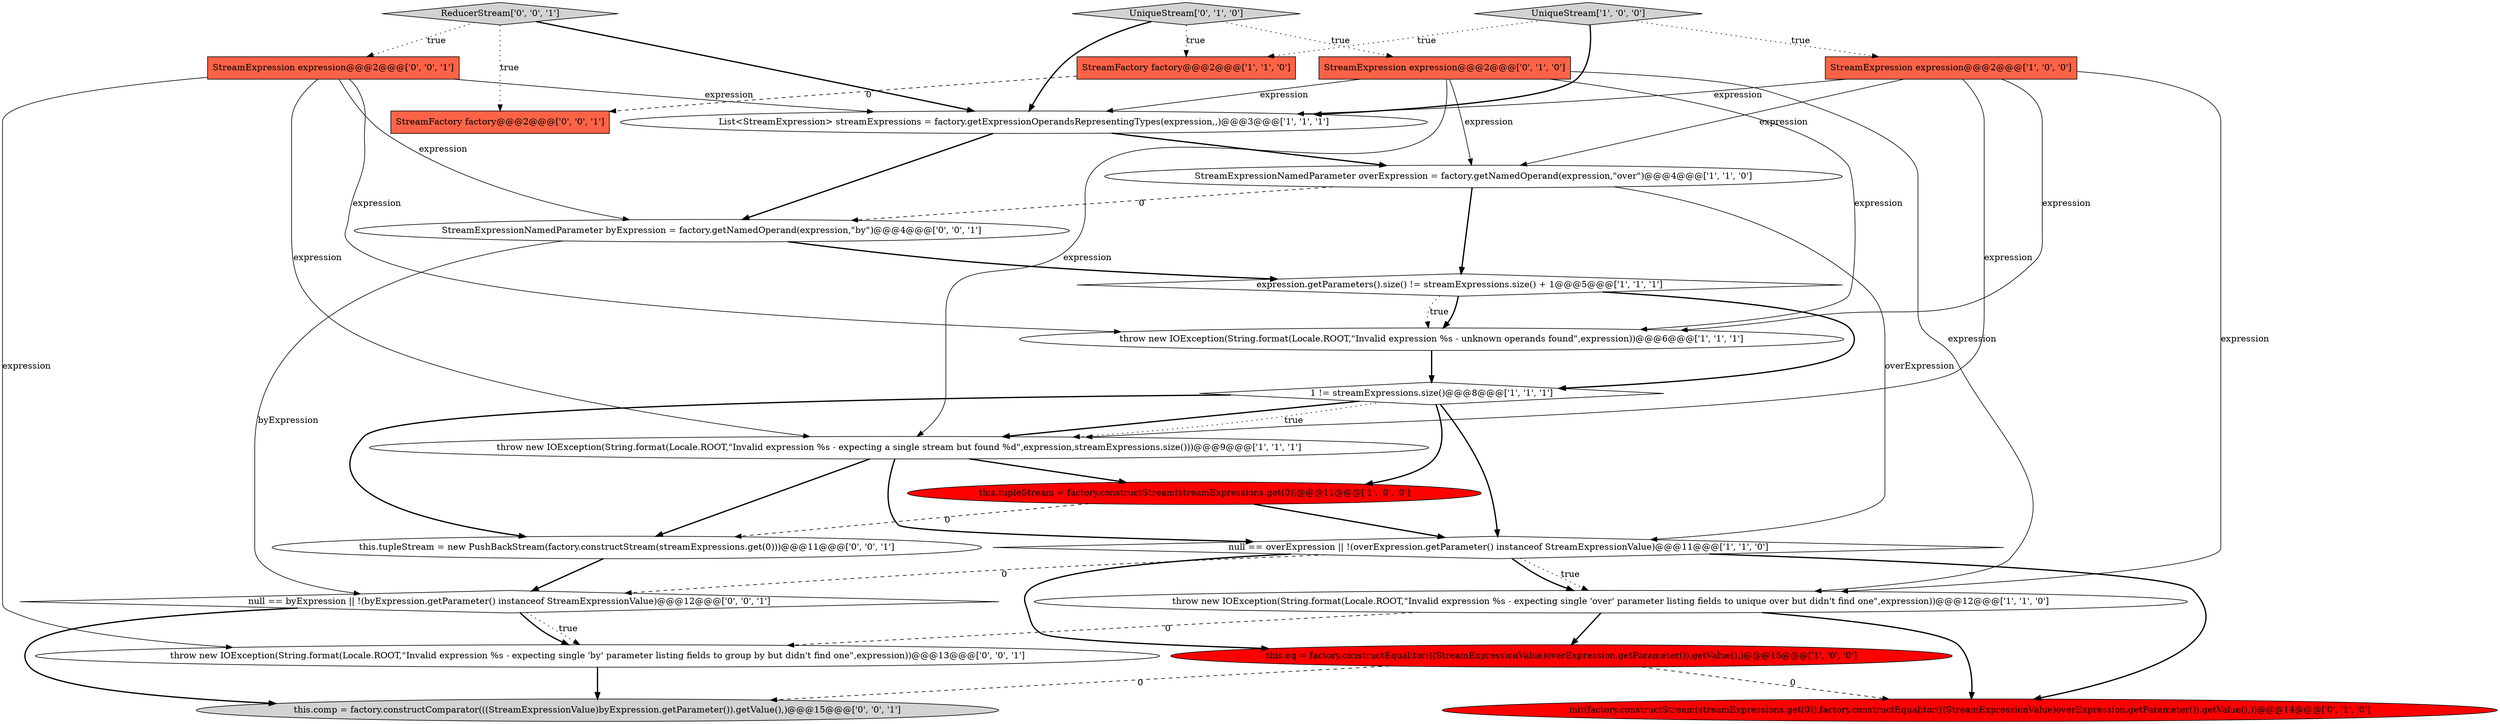 digraph {
1 [style = filled, label = "StreamExpression expression@@@2@@@['1', '0', '0']", fillcolor = tomato, shape = box image = "AAA0AAABBB1BBB"];
2 [style = filled, label = "expression.getParameters().size() != streamExpressions.size() + 1@@@5@@@['1', '1', '1']", fillcolor = white, shape = diamond image = "AAA0AAABBB1BBB"];
0 [style = filled, label = "List<StreamExpression> streamExpressions = factory.getExpressionOperandsRepresentingTypes(expression,,)@@@3@@@['1', '1', '1']", fillcolor = white, shape = ellipse image = "AAA0AAABBB1BBB"];
19 [style = filled, label = "StreamExpressionNamedParameter byExpression = factory.getNamedOperand(expression,\"by\")@@@4@@@['0', '0', '1']", fillcolor = white, shape = ellipse image = "AAA0AAABBB3BBB"];
21 [style = filled, label = "this.comp = factory.constructComparator(((StreamExpressionValue)byExpression.getParameter()).getValue(),)@@@15@@@['0', '0', '1']", fillcolor = lightgray, shape = ellipse image = "AAA0AAABBB3BBB"];
22 [style = filled, label = "null == byExpression || !(byExpression.getParameter() instanceof StreamExpressionValue)@@@12@@@['0', '0', '1']", fillcolor = white, shape = diamond image = "AAA0AAABBB3BBB"];
5 [style = filled, label = "this.tupleStream = factory.constructStream(streamExpressions.get(0))@@@11@@@['1', '0', '0']", fillcolor = red, shape = ellipse image = "AAA1AAABBB1BBB"];
11 [style = filled, label = "null == overExpression || !(overExpression.getParameter() instanceof StreamExpressionValue)@@@11@@@['1', '1', '0']", fillcolor = white, shape = diamond image = "AAA0AAABBB1BBB"];
14 [style = filled, label = "init(factory.constructStream(streamExpressions.get(0)),factory.constructEqualitor(((StreamExpressionValue)overExpression.getParameter()).getValue(),))@@@14@@@['0', '1', '0']", fillcolor = red, shape = ellipse image = "AAA1AAABBB2BBB"];
10 [style = filled, label = "this.eq = factory.constructEqualitor(((StreamExpressionValue)overExpression.getParameter()).getValue(),)@@@15@@@['1', '0', '0']", fillcolor = red, shape = ellipse image = "AAA1AAABBB1BBB"];
3 [style = filled, label = "UniqueStream['1', '0', '0']", fillcolor = lightgray, shape = diamond image = "AAA0AAABBB1BBB"];
7 [style = filled, label = "StreamExpressionNamedParameter overExpression = factory.getNamedOperand(expression,\"over\")@@@4@@@['1', '1', '0']", fillcolor = white, shape = ellipse image = "AAA0AAABBB1BBB"];
13 [style = filled, label = "StreamExpression expression@@@2@@@['0', '1', '0']", fillcolor = tomato, shape = box image = "AAA0AAABBB2BBB"];
23 [style = filled, label = "throw new IOException(String.format(Locale.ROOT,\"Invalid expression %s - expecting single 'by' parameter listing fields to group by but didn't find one\",expression))@@@13@@@['0', '0', '1']", fillcolor = white, shape = ellipse image = "AAA0AAABBB3BBB"];
6 [style = filled, label = "1 != streamExpressions.size()@@@8@@@['1', '1', '1']", fillcolor = white, shape = diamond image = "AAA0AAABBB1BBB"];
8 [style = filled, label = "throw new IOException(String.format(Locale.ROOT,\"Invalid expression %s - expecting a single stream but found %d\",expression,streamExpressions.size()))@@@9@@@['1', '1', '1']", fillcolor = white, shape = ellipse image = "AAA0AAABBB1BBB"];
20 [style = filled, label = "StreamFactory factory@@@2@@@['0', '0', '1']", fillcolor = tomato, shape = box image = "AAA0AAABBB3BBB"];
17 [style = filled, label = "StreamExpression expression@@@2@@@['0', '0', '1']", fillcolor = tomato, shape = box image = "AAA0AAABBB3BBB"];
4 [style = filled, label = "StreamFactory factory@@@2@@@['1', '1', '0']", fillcolor = tomato, shape = box image = "AAA0AAABBB1BBB"];
15 [style = filled, label = "UniqueStream['0', '1', '0']", fillcolor = lightgray, shape = diamond image = "AAA0AAABBB2BBB"];
16 [style = filled, label = "ReducerStream['0', '0', '1']", fillcolor = lightgray, shape = diamond image = "AAA0AAABBB3BBB"];
12 [style = filled, label = "throw new IOException(String.format(Locale.ROOT,\"Invalid expression %s - expecting single 'over' parameter listing fields to unique over but didn't find one\",expression))@@@12@@@['1', '1', '0']", fillcolor = white, shape = ellipse image = "AAA0AAABBB1BBB"];
9 [style = filled, label = "throw new IOException(String.format(Locale.ROOT,\"Invalid expression %s - unknown operands found\",expression))@@@6@@@['1', '1', '1']", fillcolor = white, shape = ellipse image = "AAA0AAABBB1BBB"];
18 [style = filled, label = "this.tupleStream = new PushBackStream(factory.constructStream(streamExpressions.get(0)))@@@11@@@['0', '0', '1']", fillcolor = white, shape = ellipse image = "AAA0AAABBB3BBB"];
17->8 [style = solid, label="expression"];
1->9 [style = solid, label="expression"];
16->0 [style = bold, label=""];
10->21 [style = dashed, label="0"];
12->23 [style = dashed, label="0"];
22->23 [style = dotted, label="true"];
13->0 [style = solid, label="expression"];
11->14 [style = bold, label=""];
0->19 [style = bold, label=""];
2->6 [style = bold, label=""];
8->18 [style = bold, label=""];
6->18 [style = bold, label=""];
16->17 [style = dotted, label="true"];
11->12 [style = dotted, label="true"];
11->22 [style = dashed, label="0"];
22->21 [style = bold, label=""];
3->4 [style = dotted, label="true"];
13->8 [style = solid, label="expression"];
16->20 [style = dotted, label="true"];
11->12 [style = bold, label=""];
19->2 [style = bold, label=""];
2->9 [style = bold, label=""];
5->18 [style = dashed, label="0"];
1->0 [style = solid, label="expression"];
22->23 [style = bold, label=""];
13->9 [style = solid, label="expression"];
17->9 [style = solid, label="expression"];
3->0 [style = bold, label=""];
15->4 [style = dotted, label="true"];
9->6 [style = bold, label=""];
15->13 [style = dotted, label="true"];
0->7 [style = bold, label=""];
1->8 [style = solid, label="expression"];
13->12 [style = solid, label="expression"];
6->5 [style = bold, label=""];
17->19 [style = solid, label="expression"];
12->10 [style = bold, label=""];
13->7 [style = solid, label="expression"];
18->22 [style = bold, label=""];
2->9 [style = dotted, label="true"];
8->5 [style = bold, label=""];
23->21 [style = bold, label=""];
17->23 [style = solid, label="expression"];
7->19 [style = dashed, label="0"];
4->20 [style = dashed, label="0"];
11->10 [style = bold, label=""];
7->2 [style = bold, label=""];
7->11 [style = solid, label="overExpression"];
6->8 [style = dotted, label="true"];
6->11 [style = bold, label=""];
15->0 [style = bold, label=""];
6->8 [style = bold, label=""];
1->12 [style = solid, label="expression"];
12->14 [style = bold, label=""];
1->7 [style = solid, label="expression"];
5->11 [style = bold, label=""];
8->11 [style = bold, label=""];
3->1 [style = dotted, label="true"];
10->14 [style = dashed, label="0"];
17->0 [style = solid, label="expression"];
19->22 [style = solid, label="byExpression"];
}
